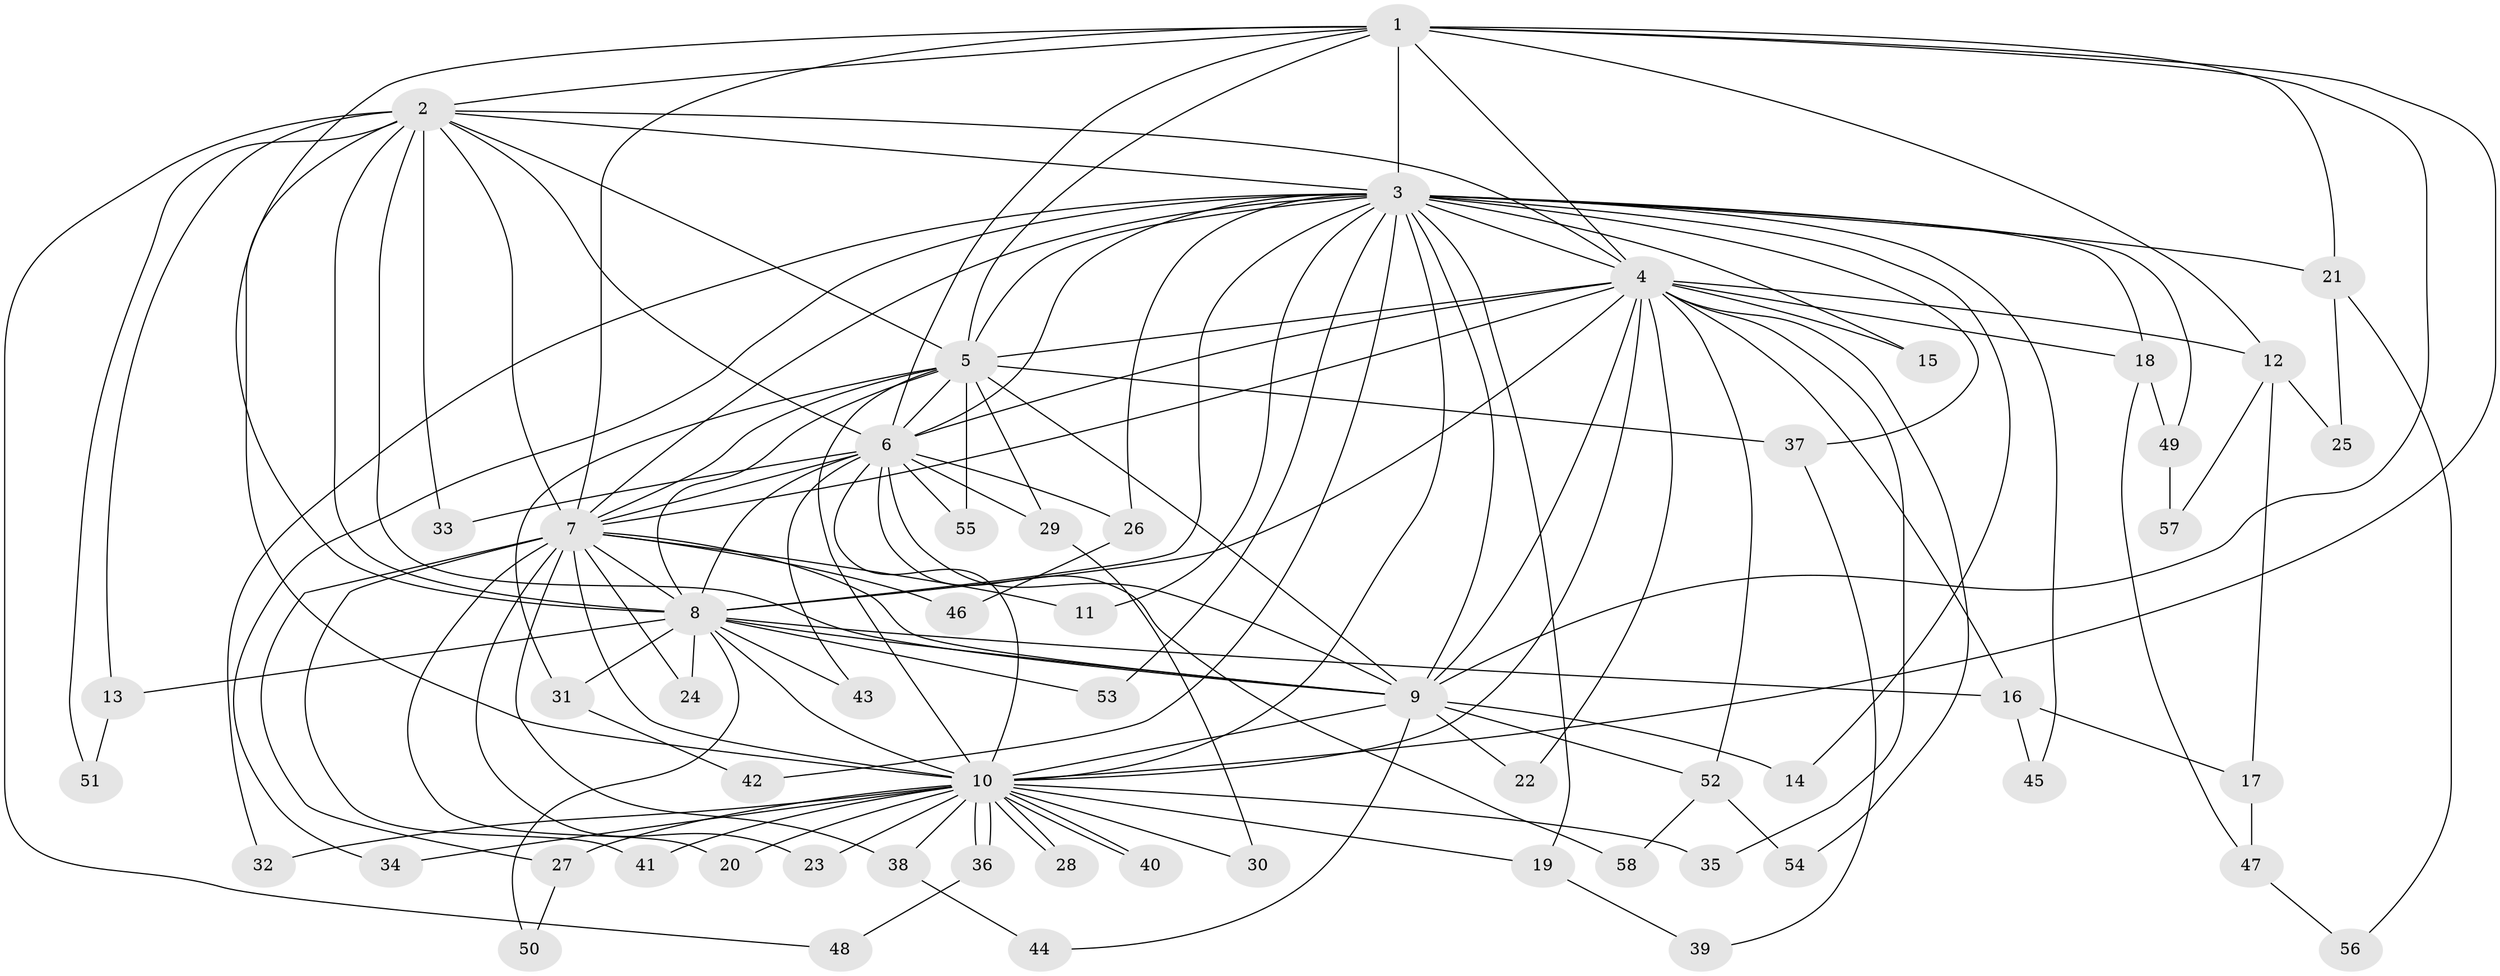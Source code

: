 // Generated by graph-tools (version 1.1) at 2025/35/03/09/25 02:35:01]
// undirected, 58 vertices, 141 edges
graph export_dot {
graph [start="1"]
  node [color=gray90,style=filled];
  1;
  2;
  3;
  4;
  5;
  6;
  7;
  8;
  9;
  10;
  11;
  12;
  13;
  14;
  15;
  16;
  17;
  18;
  19;
  20;
  21;
  22;
  23;
  24;
  25;
  26;
  27;
  28;
  29;
  30;
  31;
  32;
  33;
  34;
  35;
  36;
  37;
  38;
  39;
  40;
  41;
  42;
  43;
  44;
  45;
  46;
  47;
  48;
  49;
  50;
  51;
  52;
  53;
  54;
  55;
  56;
  57;
  58;
  1 -- 2;
  1 -- 3;
  1 -- 4;
  1 -- 5;
  1 -- 6;
  1 -- 7;
  1 -- 8;
  1 -- 9;
  1 -- 10;
  1 -- 12;
  1 -- 21;
  2 -- 3;
  2 -- 4;
  2 -- 5;
  2 -- 6;
  2 -- 7;
  2 -- 8;
  2 -- 9;
  2 -- 10;
  2 -- 13;
  2 -- 33;
  2 -- 48;
  2 -- 51;
  3 -- 4;
  3 -- 5;
  3 -- 6;
  3 -- 7;
  3 -- 8;
  3 -- 9;
  3 -- 10;
  3 -- 11;
  3 -- 14;
  3 -- 15;
  3 -- 18;
  3 -- 19;
  3 -- 21;
  3 -- 26;
  3 -- 32;
  3 -- 34;
  3 -- 37;
  3 -- 42;
  3 -- 45;
  3 -- 49;
  3 -- 53;
  4 -- 5;
  4 -- 6;
  4 -- 7;
  4 -- 8;
  4 -- 9;
  4 -- 10;
  4 -- 12;
  4 -- 15;
  4 -- 16;
  4 -- 18;
  4 -- 22;
  4 -- 35;
  4 -- 52;
  4 -- 54;
  5 -- 6;
  5 -- 7;
  5 -- 8;
  5 -- 9;
  5 -- 10;
  5 -- 29;
  5 -- 31;
  5 -- 37;
  5 -- 55;
  6 -- 7;
  6 -- 8;
  6 -- 9;
  6 -- 10;
  6 -- 26;
  6 -- 29;
  6 -- 33;
  6 -- 43;
  6 -- 55;
  6 -- 58;
  7 -- 8;
  7 -- 9;
  7 -- 10;
  7 -- 11;
  7 -- 20;
  7 -- 23;
  7 -- 24;
  7 -- 27;
  7 -- 38;
  7 -- 41;
  7 -- 46;
  8 -- 9;
  8 -- 10;
  8 -- 13;
  8 -- 16;
  8 -- 24;
  8 -- 31;
  8 -- 43;
  8 -- 50;
  8 -- 53;
  9 -- 10;
  9 -- 14;
  9 -- 22;
  9 -- 44;
  9 -- 52;
  10 -- 19;
  10 -- 20;
  10 -- 23;
  10 -- 27;
  10 -- 28;
  10 -- 28;
  10 -- 30;
  10 -- 32;
  10 -- 34;
  10 -- 35;
  10 -- 36;
  10 -- 36;
  10 -- 38;
  10 -- 40;
  10 -- 40;
  10 -- 41;
  12 -- 17;
  12 -- 25;
  12 -- 57;
  13 -- 51;
  16 -- 17;
  16 -- 45;
  17 -- 47;
  18 -- 47;
  18 -- 49;
  19 -- 39;
  21 -- 25;
  21 -- 56;
  26 -- 46;
  27 -- 50;
  29 -- 30;
  31 -- 42;
  36 -- 48;
  37 -- 39;
  38 -- 44;
  47 -- 56;
  49 -- 57;
  52 -- 54;
  52 -- 58;
}
